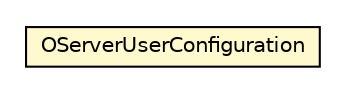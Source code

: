 #!/usr/local/bin/dot
#
# Class diagram 
# Generated by UMLGraph version R5_6-24-gf6e263 (http://www.umlgraph.org/)
#

digraph G {
	edge [fontname="Helvetica",fontsize=10,labelfontname="Helvetica",labelfontsize=10];
	node [fontname="Helvetica",fontsize=10,shape=plaintext];
	nodesep=0.25;
	ranksep=0.5;
	// com.orientechnologies.orient.server.config.OServerUserConfiguration
	c3889054 [label=<<table title="com.orientechnologies.orient.server.config.OServerUserConfiguration" border="0" cellborder="1" cellspacing="0" cellpadding="2" port="p" bgcolor="lemonChiffon" href="./OServerUserConfiguration.html">
		<tr><td><table border="0" cellspacing="0" cellpadding="1">
<tr><td align="center" balign="center"> OServerUserConfiguration </td></tr>
		</table></td></tr>
		</table>>, URL="./OServerUserConfiguration.html", fontname="Helvetica", fontcolor="black", fontsize=10.0];
}

